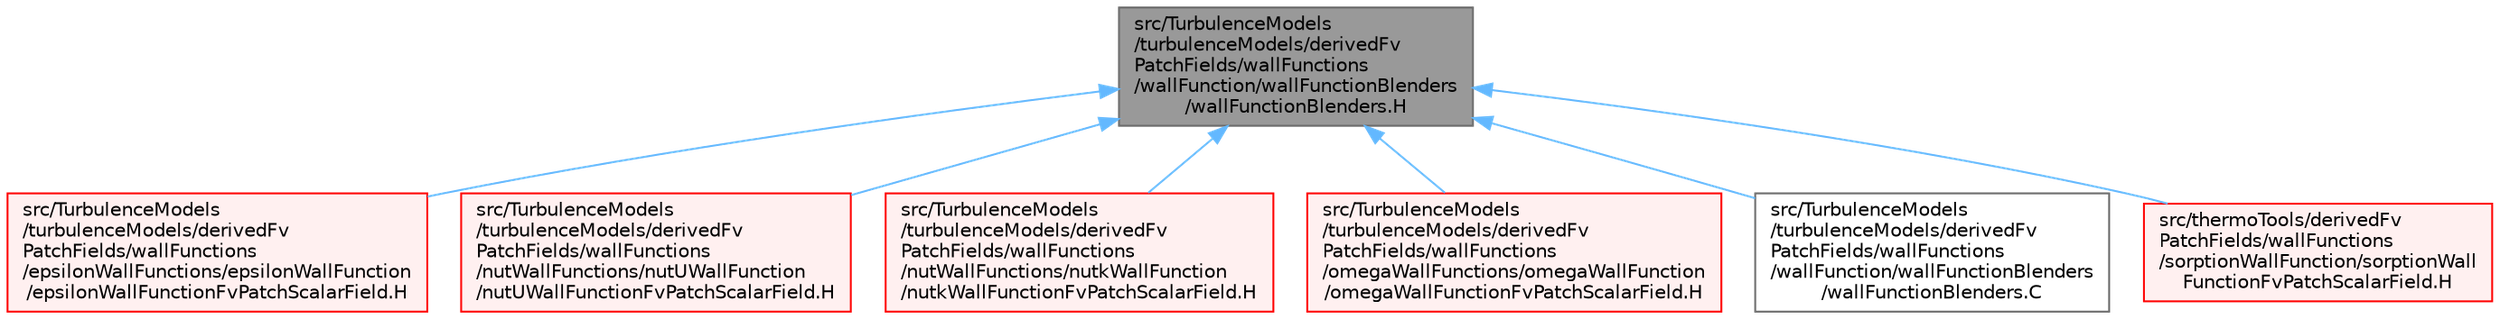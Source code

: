 digraph "src/TurbulenceModels/turbulenceModels/derivedFvPatchFields/wallFunctions/wallFunction/wallFunctionBlenders/wallFunctionBlenders.H"
{
 // LATEX_PDF_SIZE
  bgcolor="transparent";
  edge [fontname=Helvetica,fontsize=10,labelfontname=Helvetica,labelfontsize=10];
  node [fontname=Helvetica,fontsize=10,shape=box,height=0.2,width=0.4];
  Node1 [id="Node000001",label="src/TurbulenceModels\l/turbulenceModels/derivedFv\lPatchFields/wallFunctions\l/wallFunction/wallFunctionBlenders\l/wallFunctionBlenders.H",height=0.2,width=0.4,color="gray40", fillcolor="grey60", style="filled", fontcolor="black",tooltip=" "];
  Node1 -> Node2 [id="edge1_Node000001_Node000002",dir="back",color="steelblue1",style="solid",tooltip=" "];
  Node2 [id="Node000002",label="src/TurbulenceModels\l/turbulenceModels/derivedFv\lPatchFields/wallFunctions\l/epsilonWallFunctions/epsilonWallFunction\l/epsilonWallFunctionFvPatchScalarField.H",height=0.2,width=0.4,color="red", fillcolor="#FFF0F0", style="filled",URL="$epsilonWallFunctionFvPatchScalarField_8H.html",tooltip=" "];
  Node1 -> Node6 [id="edge2_Node000001_Node000006",dir="back",color="steelblue1",style="solid",tooltip=" "];
  Node6 [id="Node000006",label="src/TurbulenceModels\l/turbulenceModels/derivedFv\lPatchFields/wallFunctions\l/nutWallFunctions/nutUWallFunction\l/nutUWallFunctionFvPatchScalarField.H",height=0.2,width=0.4,color="red", fillcolor="#FFF0F0", style="filled",URL="$nutUWallFunctionFvPatchScalarField_8H.html",tooltip=" "];
  Node1 -> Node10 [id="edge3_Node000001_Node000010",dir="back",color="steelblue1",style="solid",tooltip=" "];
  Node10 [id="Node000010",label="src/TurbulenceModels\l/turbulenceModels/derivedFv\lPatchFields/wallFunctions\l/nutWallFunctions/nutkWallFunction\l/nutkWallFunctionFvPatchScalarField.H",height=0.2,width=0.4,color="red", fillcolor="#FFF0F0", style="filled",URL="$nutkWallFunctionFvPatchScalarField_8H.html",tooltip=" "];
  Node1 -> Node22 [id="edge4_Node000001_Node000022",dir="back",color="steelblue1",style="solid",tooltip=" "];
  Node22 [id="Node000022",label="src/TurbulenceModels\l/turbulenceModels/derivedFv\lPatchFields/wallFunctions\l/omegaWallFunctions/omegaWallFunction\l/omegaWallFunctionFvPatchScalarField.H",height=0.2,width=0.4,color="red", fillcolor="#FFF0F0", style="filled",URL="$omegaWallFunctionFvPatchScalarField_8H.html",tooltip=" "];
  Node1 -> Node27 [id="edge5_Node000001_Node000027",dir="back",color="steelblue1",style="solid",tooltip=" "];
  Node27 [id="Node000027",label="src/TurbulenceModels\l/turbulenceModels/derivedFv\lPatchFields/wallFunctions\l/wallFunction/wallFunctionBlenders\l/wallFunctionBlenders.C",height=0.2,width=0.4,color="grey40", fillcolor="white", style="filled",URL="$wallFunctionBlenders_8C.html",tooltip=" "];
  Node1 -> Node28 [id="edge6_Node000001_Node000028",dir="back",color="steelblue1",style="solid",tooltip=" "];
  Node28 [id="Node000028",label="src/thermoTools/derivedFv\lPatchFields/wallFunctions\l/sorptionWallFunction/sorptionWall\lFunctionFvPatchScalarField.H",height=0.2,width=0.4,color="red", fillcolor="#FFF0F0", style="filled",URL="$sorptionWallFunctionFvPatchScalarField_8H.html",tooltip=" "];
}
